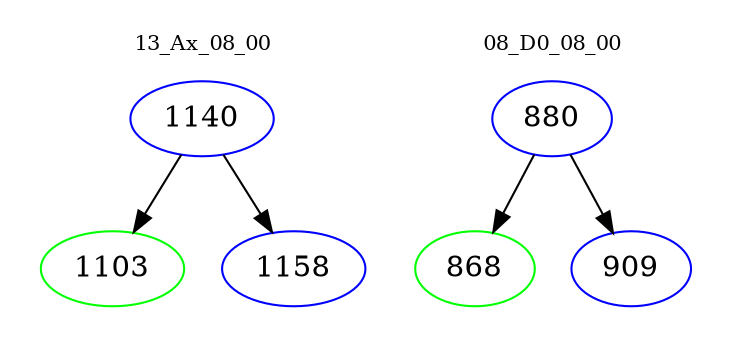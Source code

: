 digraph{
subgraph cluster_0 {
color = white
label = "13_Ax_08_00";
fontsize=10;
T0_1140 [label="1140", color="blue"]
T0_1140 -> T0_1103 [color="black"]
T0_1103 [label="1103", color="green"]
T0_1140 -> T0_1158 [color="black"]
T0_1158 [label="1158", color="blue"]
}
subgraph cluster_1 {
color = white
label = "08_D0_08_00";
fontsize=10;
T1_880 [label="880", color="blue"]
T1_880 -> T1_868 [color="black"]
T1_868 [label="868", color="green"]
T1_880 -> T1_909 [color="black"]
T1_909 [label="909", color="blue"]
}
}
